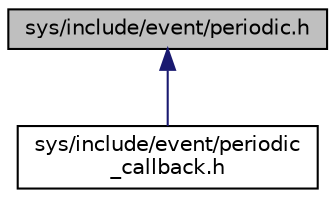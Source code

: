 digraph "sys/include/event/periodic.h"
{
 // LATEX_PDF_SIZE
  edge [fontname="Helvetica",fontsize="10",labelfontname="Helvetica",labelfontsize="10"];
  node [fontname="Helvetica",fontsize="10",shape=record];
  Node1 [label="sys/include/event/periodic.h",height=0.2,width=0.4,color="black", fillcolor="grey75", style="filled", fontcolor="black",tooltip="Provides functionality to trigger periodic events."];
  Node1 -> Node2 [dir="back",color="midnightblue",fontsize="10",style="solid",fontname="Helvetica"];
  Node2 [label="sys/include/event/periodic\l_callback.h",height=0.2,width=0.4,color="black", fillcolor="white", style="filled",URL="$periodic__callback_8h.html",tooltip="Provides functionality to trigger periodic event callbacks."];
}
